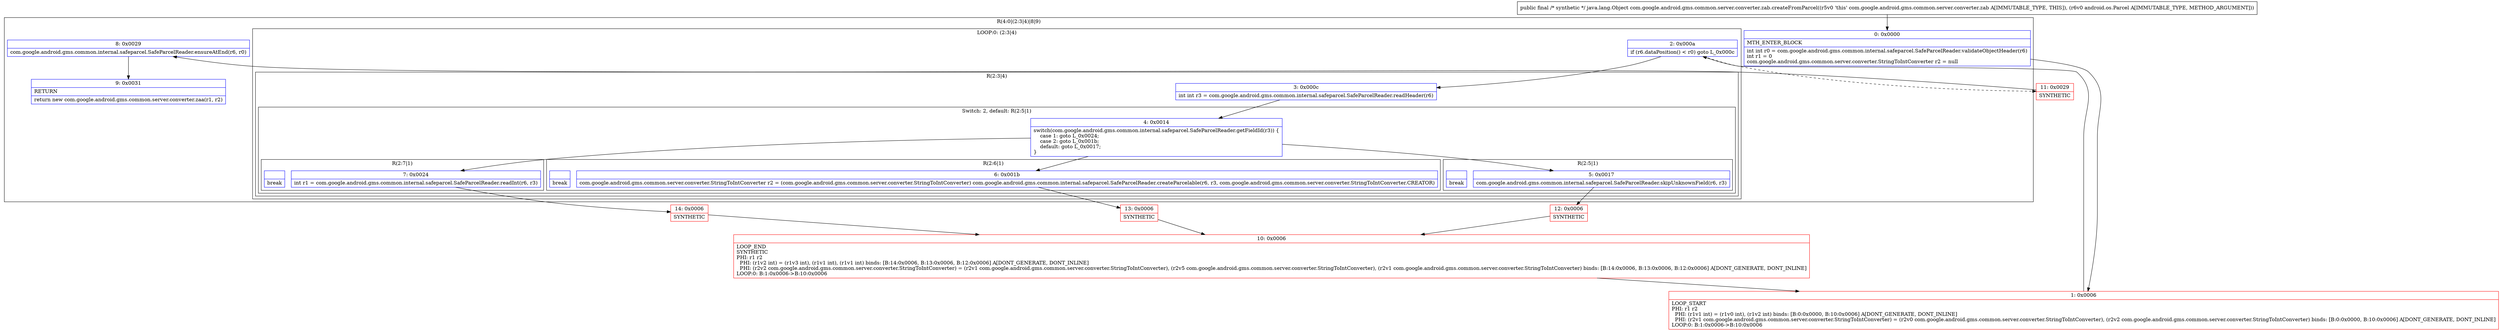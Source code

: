 digraph "CFG forcom.google.android.gms.common.server.converter.zab.createFromParcel(Landroid\/os\/Parcel;)Ljava\/lang\/Object;" {
subgraph cluster_Region_1702391665 {
label = "R(4:0|(2:3|4)|8|9)";
node [shape=record,color=blue];
Node_0 [shape=record,label="{0\:\ 0x0000|MTH_ENTER_BLOCK\l|int int r0 = com.google.android.gms.common.internal.safeparcel.SafeParcelReader.validateObjectHeader(r6)\lint r1 = 0\lcom.google.android.gms.common.server.converter.StringToIntConverter r2 = null\l}"];
subgraph cluster_LoopRegion_142846835 {
label = "LOOP:0: (2:3|4)";
node [shape=record,color=blue];
Node_2 [shape=record,label="{2\:\ 0x000a|if (r6.dataPosition() \< r0) goto L_0x000c\l}"];
subgraph cluster_Region_1966983591 {
label = "R(2:3|4)";
node [shape=record,color=blue];
Node_3 [shape=record,label="{3\:\ 0x000c|int int r3 = com.google.android.gms.common.internal.safeparcel.SafeParcelReader.readHeader(r6)\l}"];
subgraph cluster_SwitchRegion_1626356800 {
label = "Switch: 2, default: R(2:5|1)";
node [shape=record,color=blue];
Node_4 [shape=record,label="{4\:\ 0x0014|switch(com.google.android.gms.common.internal.safeparcel.SafeParcelReader.getFieldId(r3)) \{\l    case 1: goto L_0x0024;\l    case 2: goto L_0x001b;\l    default: goto L_0x0017;\l\}\l}"];
subgraph cluster_Region_342093589 {
label = "R(2:7|1)";
node [shape=record,color=blue];
Node_7 [shape=record,label="{7\:\ 0x0024|int r1 = com.google.android.gms.common.internal.safeparcel.SafeParcelReader.readInt(r6, r3)\l}"];
Node_InsnContainer_55101634 [shape=record,label="{|break\l}"];
}
subgraph cluster_Region_1394095954 {
label = "R(2:6|1)";
node [shape=record,color=blue];
Node_6 [shape=record,label="{6\:\ 0x001b|com.google.android.gms.common.server.converter.StringToIntConverter r2 = (com.google.android.gms.common.server.converter.StringToIntConverter) com.google.android.gms.common.internal.safeparcel.SafeParcelReader.createParcelable(r6, r3, com.google.android.gms.common.server.converter.StringToIntConverter.CREATOR)\l}"];
Node_InsnContainer_1805698235 [shape=record,label="{|break\l}"];
}
subgraph cluster_Region_1809873932 {
label = "R(2:5|1)";
node [shape=record,color=blue];
Node_5 [shape=record,label="{5\:\ 0x0017|com.google.android.gms.common.internal.safeparcel.SafeParcelReader.skipUnknownField(r6, r3)\l}"];
Node_InsnContainer_296677638 [shape=record,label="{|break\l}"];
}
}
}
}
Node_8 [shape=record,label="{8\:\ 0x0029|com.google.android.gms.common.internal.safeparcel.SafeParcelReader.ensureAtEnd(r6, r0)\l}"];
Node_9 [shape=record,label="{9\:\ 0x0031|RETURN\l|return new com.google.android.gms.common.server.converter.zaa(r1, r2)\l}"];
}
Node_1 [shape=record,color=red,label="{1\:\ 0x0006|LOOP_START\lPHI: r1 r2 \l  PHI: (r1v1 int) = (r1v0 int), (r1v2 int) binds: [B:0:0x0000, B:10:0x0006] A[DONT_GENERATE, DONT_INLINE]\l  PHI: (r2v1 com.google.android.gms.common.server.converter.StringToIntConverter) = (r2v0 com.google.android.gms.common.server.converter.StringToIntConverter), (r2v2 com.google.android.gms.common.server.converter.StringToIntConverter) binds: [B:0:0x0000, B:10:0x0006] A[DONT_GENERATE, DONT_INLINE]\lLOOP:0: B:1:0x0006\-\>B:10:0x0006\l}"];
Node_10 [shape=record,color=red,label="{10\:\ 0x0006|LOOP_END\lSYNTHETIC\lPHI: r1 r2 \l  PHI: (r1v2 int) = (r1v3 int), (r1v1 int), (r1v1 int) binds: [B:14:0x0006, B:13:0x0006, B:12:0x0006] A[DONT_GENERATE, DONT_INLINE]\l  PHI: (r2v2 com.google.android.gms.common.server.converter.StringToIntConverter) = (r2v1 com.google.android.gms.common.server.converter.StringToIntConverter), (r2v5 com.google.android.gms.common.server.converter.StringToIntConverter), (r2v1 com.google.android.gms.common.server.converter.StringToIntConverter) binds: [B:14:0x0006, B:13:0x0006, B:12:0x0006] A[DONT_GENERATE, DONT_INLINE]\lLOOP:0: B:1:0x0006\-\>B:10:0x0006\l}"];
Node_11 [shape=record,color=red,label="{11\:\ 0x0029|SYNTHETIC\l}"];
Node_12 [shape=record,color=red,label="{12\:\ 0x0006|SYNTHETIC\l}"];
Node_13 [shape=record,color=red,label="{13\:\ 0x0006|SYNTHETIC\l}"];
Node_14 [shape=record,color=red,label="{14\:\ 0x0006|SYNTHETIC\l}"];
MethodNode[shape=record,label="{public final \/* synthetic *\/ java.lang.Object com.google.android.gms.common.server.converter.zab.createFromParcel((r5v0 'this' com.google.android.gms.common.server.converter.zab A[IMMUTABLE_TYPE, THIS]), (r6v0 android.os.Parcel A[IMMUTABLE_TYPE, METHOD_ARGUMENT])) }"];
MethodNode -> Node_0;
Node_0 -> Node_1;
Node_2 -> Node_3;
Node_2 -> Node_11[style=dashed];
Node_3 -> Node_4;
Node_4 -> Node_5;
Node_4 -> Node_6;
Node_4 -> Node_7;
Node_7 -> Node_14;
Node_6 -> Node_13;
Node_5 -> Node_12;
Node_8 -> Node_9;
Node_1 -> Node_2;
Node_10 -> Node_1;
Node_11 -> Node_8;
Node_12 -> Node_10;
Node_13 -> Node_10;
Node_14 -> Node_10;
}

